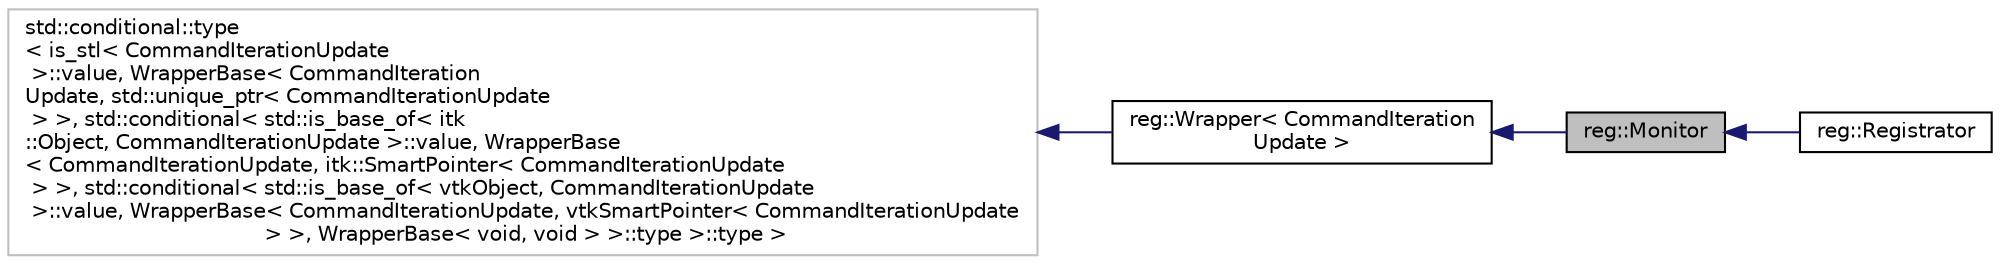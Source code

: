 digraph "reg::Monitor"
{
  edge [fontname="Helvetica",fontsize="10",labelfontname="Helvetica",labelfontsize="10"];
  node [fontname="Helvetica",fontsize="10",shape=record];
  rankdir="LR";
  Node0 [label="reg::Monitor",height=0.2,width=0.4,color="black", fillcolor="grey75", style="filled", fontcolor="black"];
  Node1 -> Node0 [dir="back",color="midnightblue",fontsize="10",style="solid",fontname="Helvetica"];
  Node1 [label="reg::Wrapper\< CommandIteration\lUpdate \>",height=0.2,width=0.4,color="black", fillcolor="white", style="filled",URL="$structreg_1_1_wrapper.html"];
  Node2 -> Node1 [dir="back",color="midnightblue",fontsize="10",style="solid",fontname="Helvetica"];
  Node2 [label="std::conditional::type\l\< is_stl\< CommandIterationUpdate\l \>::value, WrapperBase\< CommandIteration\lUpdate, std::unique_ptr\< CommandIterationUpdate\l \> \>, std::conditional\< std::is_base_of\< itk\l::Object, CommandIterationUpdate \>::value, WrapperBase\l\< CommandIterationUpdate, itk::SmartPointer\< CommandIterationUpdate\l \> \>, std::conditional\< std::is_base_of\< vtkObject, CommandIterationUpdate\l \>::value, WrapperBase\< CommandIterationUpdate, vtkSmartPointer\< CommandIterationUpdate\l \> \>, WrapperBase\< void, void \> \>::type \>::type \>",height=0.2,width=0.4,color="grey75", fillcolor="white", style="filled"];
  Node0 -> Node3 [dir="back",color="midnightblue",fontsize="10",style="solid",fontname="Helvetica"];
  Node3 [label="reg::Registrator",height=0.2,width=0.4,color="black", fillcolor="white", style="filled",URL="$structreg_1_1_registrator.html"];
}
